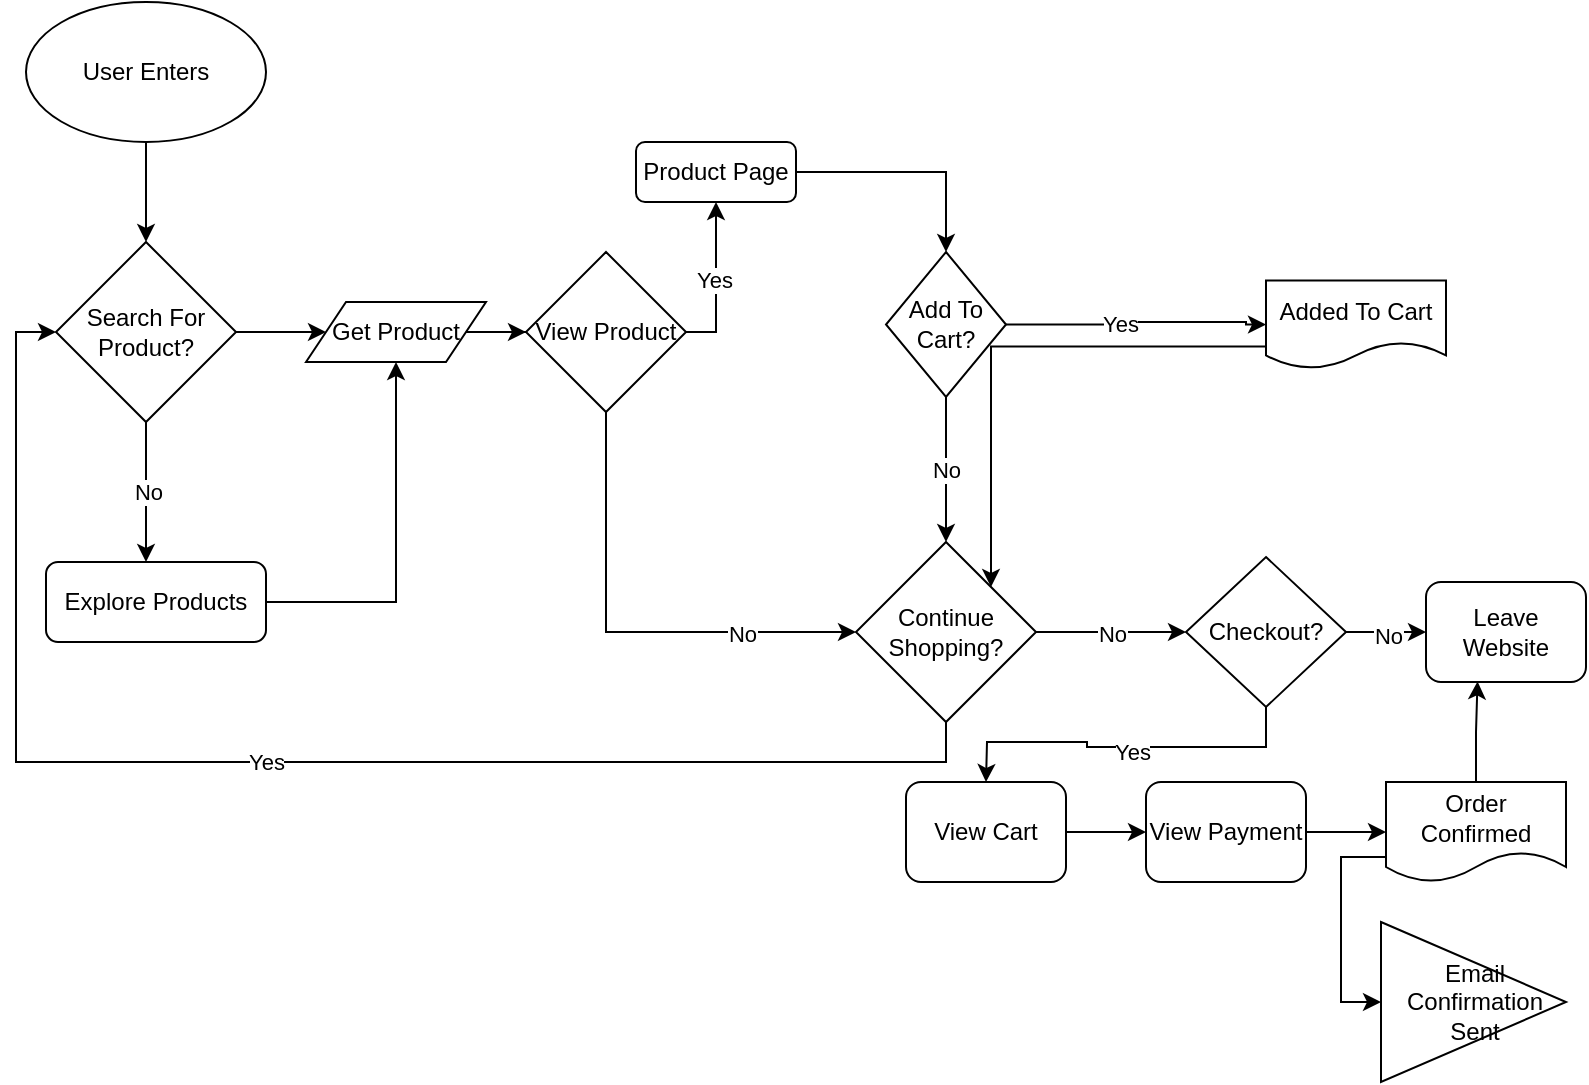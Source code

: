 <mxfile>
    <diagram id="QnV7LLoyTNQkmAitgmJV" name="Page-1">
        <mxGraphModel dx="5" dy="2" grid="1" gridSize="10" guides="1" tooltips="1" connect="1" arrows="1" fold="1" page="1" pageScale="1" pageWidth="850" pageHeight="1100" math="0" shadow="0">
            <root>
                <mxCell id="0"/>
                <mxCell id="1" parent="0"/>
                <mxCell id="4" style="edgeStyle=orthogonalEdgeStyle;rounded=0;orthogonalLoop=1;jettySize=auto;html=1;exitX=0.5;exitY=1;exitDx=0;exitDy=0;entryX=0.5;entryY=0;entryDx=0;entryDy=0;" edge="1" parent="1" source="2" target="3">
                    <mxGeometry relative="1" as="geometry"/>
                </mxCell>
                <mxCell id="2" value="User Enters" style="ellipse;whiteSpace=wrap;html=1;" vertex="1" parent="1">
                    <mxGeometry x="80" y="60" width="120" height="70" as="geometry"/>
                </mxCell>
                <mxCell id="6" value="No" style="edgeStyle=orthogonalEdgeStyle;rounded=0;orthogonalLoop=1;jettySize=auto;html=1;exitX=0.5;exitY=1;exitDx=0;exitDy=0;" edge="1" parent="1" source="3">
                    <mxGeometry relative="1" as="geometry">
                        <mxPoint x="140" y="340" as="targetPoint"/>
                    </mxGeometry>
                </mxCell>
                <mxCell id="57" style="edgeStyle=orthogonalEdgeStyle;rounded=0;orthogonalLoop=1;jettySize=auto;html=1;exitX=1;exitY=0.5;exitDx=0;exitDy=0;entryX=0;entryY=0.5;entryDx=0;entryDy=0;" edge="1" parent="1" source="3" target="55">
                    <mxGeometry relative="1" as="geometry"/>
                </mxCell>
                <mxCell id="3" value="Search For Product?" style="rhombus;whiteSpace=wrap;html=1;" vertex="1" parent="1">
                    <mxGeometry x="95" y="180" width="90" height="90" as="geometry"/>
                </mxCell>
                <mxCell id="59" style="edgeStyle=orthogonalEdgeStyle;rounded=0;orthogonalLoop=1;jettySize=auto;html=1;exitX=1;exitY=0.5;exitDx=0;exitDy=0;entryX=0.5;entryY=1;entryDx=0;entryDy=0;" edge="1" parent="1" source="7" target="55">
                    <mxGeometry relative="1" as="geometry"/>
                </mxCell>
                <mxCell id="7" value="Explore Products" style="rounded=1;whiteSpace=wrap;html=1;" vertex="1" parent="1">
                    <mxGeometry x="90" y="340" width="110" height="40" as="geometry"/>
                </mxCell>
                <mxCell id="17" style="edgeStyle=orthogonalEdgeStyle;rounded=0;orthogonalLoop=1;jettySize=auto;html=1;exitX=1;exitY=0.5;exitDx=0;exitDy=0;startArrow=none;" edge="1" parent="1" source="30" target="18">
                    <mxGeometry relative="1" as="geometry">
                        <mxPoint x="440" y="225" as="targetPoint"/>
                        <mxPoint x="360" y="225" as="sourcePoint"/>
                    </mxGeometry>
                </mxCell>
                <mxCell id="19" value="No" style="edgeStyle=orthogonalEdgeStyle;rounded=0;orthogonalLoop=1;jettySize=auto;html=1;exitX=0.5;exitY=1;exitDx=0;exitDy=0;entryX=0.5;entryY=0;entryDx=0;entryDy=0;" edge="1" parent="1" source="18" target="20">
                    <mxGeometry relative="1" as="geometry">
                        <mxPoint x="435" y="320" as="targetPoint"/>
                        <Array as="points"/>
                    </mxGeometry>
                </mxCell>
                <mxCell id="27" style="edgeStyle=orthogonalEdgeStyle;rounded=0;orthogonalLoop=1;jettySize=auto;html=1;exitX=1;exitY=0.5;exitDx=0;exitDy=0;entryX=0;entryY=0.5;entryDx=0;entryDy=0;" edge="1" parent="1" source="18" target="26">
                    <mxGeometry relative="1" as="geometry">
                        <Array as="points">
                            <mxPoint x="630" y="221"/>
                            <mxPoint x="630" y="220"/>
                            <mxPoint x="690" y="220"/>
                        </Array>
                    </mxGeometry>
                </mxCell>
                <mxCell id="28" value="Yes" style="edgeLabel;html=1;align=center;verticalAlign=middle;resizable=0;points=[];" vertex="1" connectable="0" parent="27">
                    <mxGeometry x="-0.085" y="3" relative="1" as="geometry">
                        <mxPoint as="offset"/>
                    </mxGeometry>
                </mxCell>
                <mxCell id="18" value="Add To Cart?" style="rhombus;whiteSpace=wrap;html=1;" vertex="1" parent="1">
                    <mxGeometry x="510" y="185" width="60" height="72.5" as="geometry"/>
                </mxCell>
                <mxCell id="40" value="Yes" style="edgeStyle=orthogonalEdgeStyle;rounded=0;orthogonalLoop=1;jettySize=auto;html=1;exitX=0.5;exitY=1;exitDx=0;exitDy=0;entryX=0;entryY=0.5;entryDx=0;entryDy=0;" edge="1" parent="1" source="20" target="3">
                    <mxGeometry relative="1" as="geometry"/>
                </mxCell>
                <mxCell id="42" value="No" style="edgeStyle=orthogonalEdgeStyle;rounded=0;orthogonalLoop=1;jettySize=auto;html=1;exitX=1;exitY=0.5;exitDx=0;exitDy=0;" edge="1" parent="1" source="20">
                    <mxGeometry relative="1" as="geometry">
                        <mxPoint x="660" y="375" as="targetPoint"/>
                    </mxGeometry>
                </mxCell>
                <mxCell id="20" value="Continue Shopping?" style="rhombus;whiteSpace=wrap;html=1;" vertex="1" parent="1">
                    <mxGeometry x="495" y="330" width="90" height="90" as="geometry"/>
                </mxCell>
                <mxCell id="34" style="edgeStyle=orthogonalEdgeStyle;rounded=0;orthogonalLoop=1;jettySize=auto;html=1;exitX=1;exitY=0.5;exitDx=0;exitDy=0;entryX=0.5;entryY=1;entryDx=0;entryDy=0;" edge="1" parent="1" source="21" target="30">
                    <mxGeometry relative="1" as="geometry">
                        <Array as="points">
                            <mxPoint x="425" y="225"/>
                        </Array>
                    </mxGeometry>
                </mxCell>
                <mxCell id="35" value="Yes" style="edgeLabel;html=1;align=center;verticalAlign=middle;resizable=0;points=[];" vertex="1" connectable="0" parent="34">
                    <mxGeometry x="0.033" y="1" relative="1" as="geometry">
                        <mxPoint as="offset"/>
                    </mxGeometry>
                </mxCell>
                <mxCell id="38" style="edgeStyle=orthogonalEdgeStyle;rounded=0;orthogonalLoop=1;jettySize=auto;html=1;exitX=0.5;exitY=1;exitDx=0;exitDy=0;entryX=0;entryY=0.5;entryDx=0;entryDy=0;" edge="1" parent="1" source="21" target="20">
                    <mxGeometry relative="1" as="geometry"/>
                </mxCell>
                <mxCell id="39" value="No" style="edgeLabel;html=1;align=center;verticalAlign=middle;resizable=0;points=[];" vertex="1" connectable="0" parent="38">
                    <mxGeometry x="0.515" y="-1" relative="1" as="geometry">
                        <mxPoint as="offset"/>
                    </mxGeometry>
                </mxCell>
                <mxCell id="21" value="View Product" style="rhombus;whiteSpace=wrap;html=1;" vertex="1" parent="1">
                    <mxGeometry x="330" y="185" width="80" height="80" as="geometry"/>
                </mxCell>
                <mxCell id="41" style="edgeStyle=orthogonalEdgeStyle;rounded=0;orthogonalLoop=1;jettySize=auto;html=1;exitX=0;exitY=0.75;exitDx=0;exitDy=0;entryX=1;entryY=0;entryDx=0;entryDy=0;" edge="1" parent="1" source="26" target="20">
                    <mxGeometry relative="1" as="geometry"/>
                </mxCell>
                <mxCell id="26" value="Added To Cart" style="shape=document;whiteSpace=wrap;html=1;boundedLbl=1;" vertex="1" parent="1">
                    <mxGeometry x="700" y="199.22" width="90" height="44.06" as="geometry"/>
                </mxCell>
                <mxCell id="30" value="Product Page" style="rounded=1;whiteSpace=wrap;html=1;" vertex="1" parent="1">
                    <mxGeometry x="385" y="130" width="80" height="30" as="geometry"/>
                </mxCell>
                <mxCell id="44" style="edgeStyle=orthogonalEdgeStyle;rounded=0;orthogonalLoop=1;jettySize=auto;html=1;exitX=1;exitY=0.5;exitDx=0;exitDy=0;" edge="1" parent="1" source="43">
                    <mxGeometry relative="1" as="geometry">
                        <mxPoint x="780" y="375" as="targetPoint"/>
                    </mxGeometry>
                </mxCell>
                <mxCell id="47" value="No" style="edgeLabel;html=1;align=center;verticalAlign=middle;resizable=0;points=[];" vertex="1" connectable="0" parent="44">
                    <mxGeometry x="0.05" y="-1" relative="1" as="geometry">
                        <mxPoint as="offset"/>
                    </mxGeometry>
                </mxCell>
                <mxCell id="48" style="edgeStyle=orthogonalEdgeStyle;rounded=0;orthogonalLoop=1;jettySize=auto;html=1;exitX=0.5;exitY=1;exitDx=0;exitDy=0;" edge="1" parent="1" source="43">
                    <mxGeometry relative="1" as="geometry">
                        <mxPoint x="560" y="450" as="targetPoint"/>
                    </mxGeometry>
                </mxCell>
                <mxCell id="49" value="Yes" style="edgeLabel;html=1;align=center;verticalAlign=middle;resizable=0;points=[];" vertex="1" connectable="0" parent="48">
                    <mxGeometry x="-0.036" y="2" relative="1" as="geometry">
                        <mxPoint as="offset"/>
                    </mxGeometry>
                </mxCell>
                <mxCell id="43" value="Checkout?" style="rhombus;whiteSpace=wrap;html=1;" vertex="1" parent="1">
                    <mxGeometry x="660" y="337.5" width="80" height="75" as="geometry"/>
                </mxCell>
                <mxCell id="46" value="Leave Website" style="rounded=1;whiteSpace=wrap;html=1;" vertex="1" parent="1">
                    <mxGeometry x="780" y="350" width="80" height="50" as="geometry"/>
                </mxCell>
                <mxCell id="54" style="edgeStyle=orthogonalEdgeStyle;rounded=0;orthogonalLoop=1;jettySize=auto;html=1;exitX=1;exitY=0.5;exitDx=0;exitDy=0;entryX=0;entryY=0.5;entryDx=0;entryDy=0;" edge="1" parent="1" source="51">
                    <mxGeometry relative="1" as="geometry">
                        <mxPoint x="760" y="475" as="targetPoint"/>
                    </mxGeometry>
                </mxCell>
                <mxCell id="51" value="View Payment" style="rounded=1;whiteSpace=wrap;html=1;" vertex="1" parent="1">
                    <mxGeometry x="640" y="450" width="80" height="50" as="geometry"/>
                </mxCell>
                <mxCell id="53" style="edgeStyle=orthogonalEdgeStyle;rounded=0;orthogonalLoop=1;jettySize=auto;html=1;exitX=1;exitY=0.5;exitDx=0;exitDy=0;entryX=0;entryY=0.5;entryDx=0;entryDy=0;" edge="1" parent="1" source="52" target="51">
                    <mxGeometry relative="1" as="geometry"/>
                </mxCell>
                <mxCell id="52" value="View Cart" style="rounded=1;whiteSpace=wrap;html=1;" vertex="1" parent="1">
                    <mxGeometry x="520" y="450" width="80" height="50" as="geometry"/>
                </mxCell>
                <mxCell id="58" style="edgeStyle=orthogonalEdgeStyle;rounded=0;orthogonalLoop=1;jettySize=auto;html=1;exitX=1;exitY=0.5;exitDx=0;exitDy=0;" edge="1" parent="1" source="55" target="21">
                    <mxGeometry relative="1" as="geometry"/>
                </mxCell>
                <mxCell id="55" value="Get Product" style="shape=parallelogram;perimeter=parallelogramPerimeter;whiteSpace=wrap;html=1;fixedSize=1;" vertex="1" parent="1">
                    <mxGeometry x="220" y="210" width="90" height="30" as="geometry"/>
                </mxCell>
                <mxCell id="62" style="edgeStyle=orthogonalEdgeStyle;rounded=0;orthogonalLoop=1;jettySize=auto;html=1;exitX=0;exitY=0.75;exitDx=0;exitDy=0;entryX=0;entryY=0.5;entryDx=0;entryDy=0;" edge="1" parent="1" source="60" target="61">
                    <mxGeometry relative="1" as="geometry"/>
                </mxCell>
                <mxCell id="63" style="edgeStyle=orthogonalEdgeStyle;rounded=0;orthogonalLoop=1;jettySize=auto;html=1;exitX=0.5;exitY=0;exitDx=0;exitDy=0;entryX=0.322;entryY=0.994;entryDx=0;entryDy=0;entryPerimeter=0;" edge="1" parent="1" source="60" target="46">
                    <mxGeometry relative="1" as="geometry"/>
                </mxCell>
                <mxCell id="60" value="Order Confirmed" style="shape=document;whiteSpace=wrap;html=1;boundedLbl=1;" vertex="1" parent="1">
                    <mxGeometry x="760" y="450" width="90" height="50" as="geometry"/>
                </mxCell>
                <mxCell id="61" value="Email Confirmation Sent" style="triangle;whiteSpace=wrap;html=1;rotation=0;" vertex="1" parent="1">
                    <mxGeometry x="757.5" y="520" width="92.5" height="80" as="geometry"/>
                </mxCell>
            </root>
        </mxGraphModel>
    </diagram>
</mxfile>